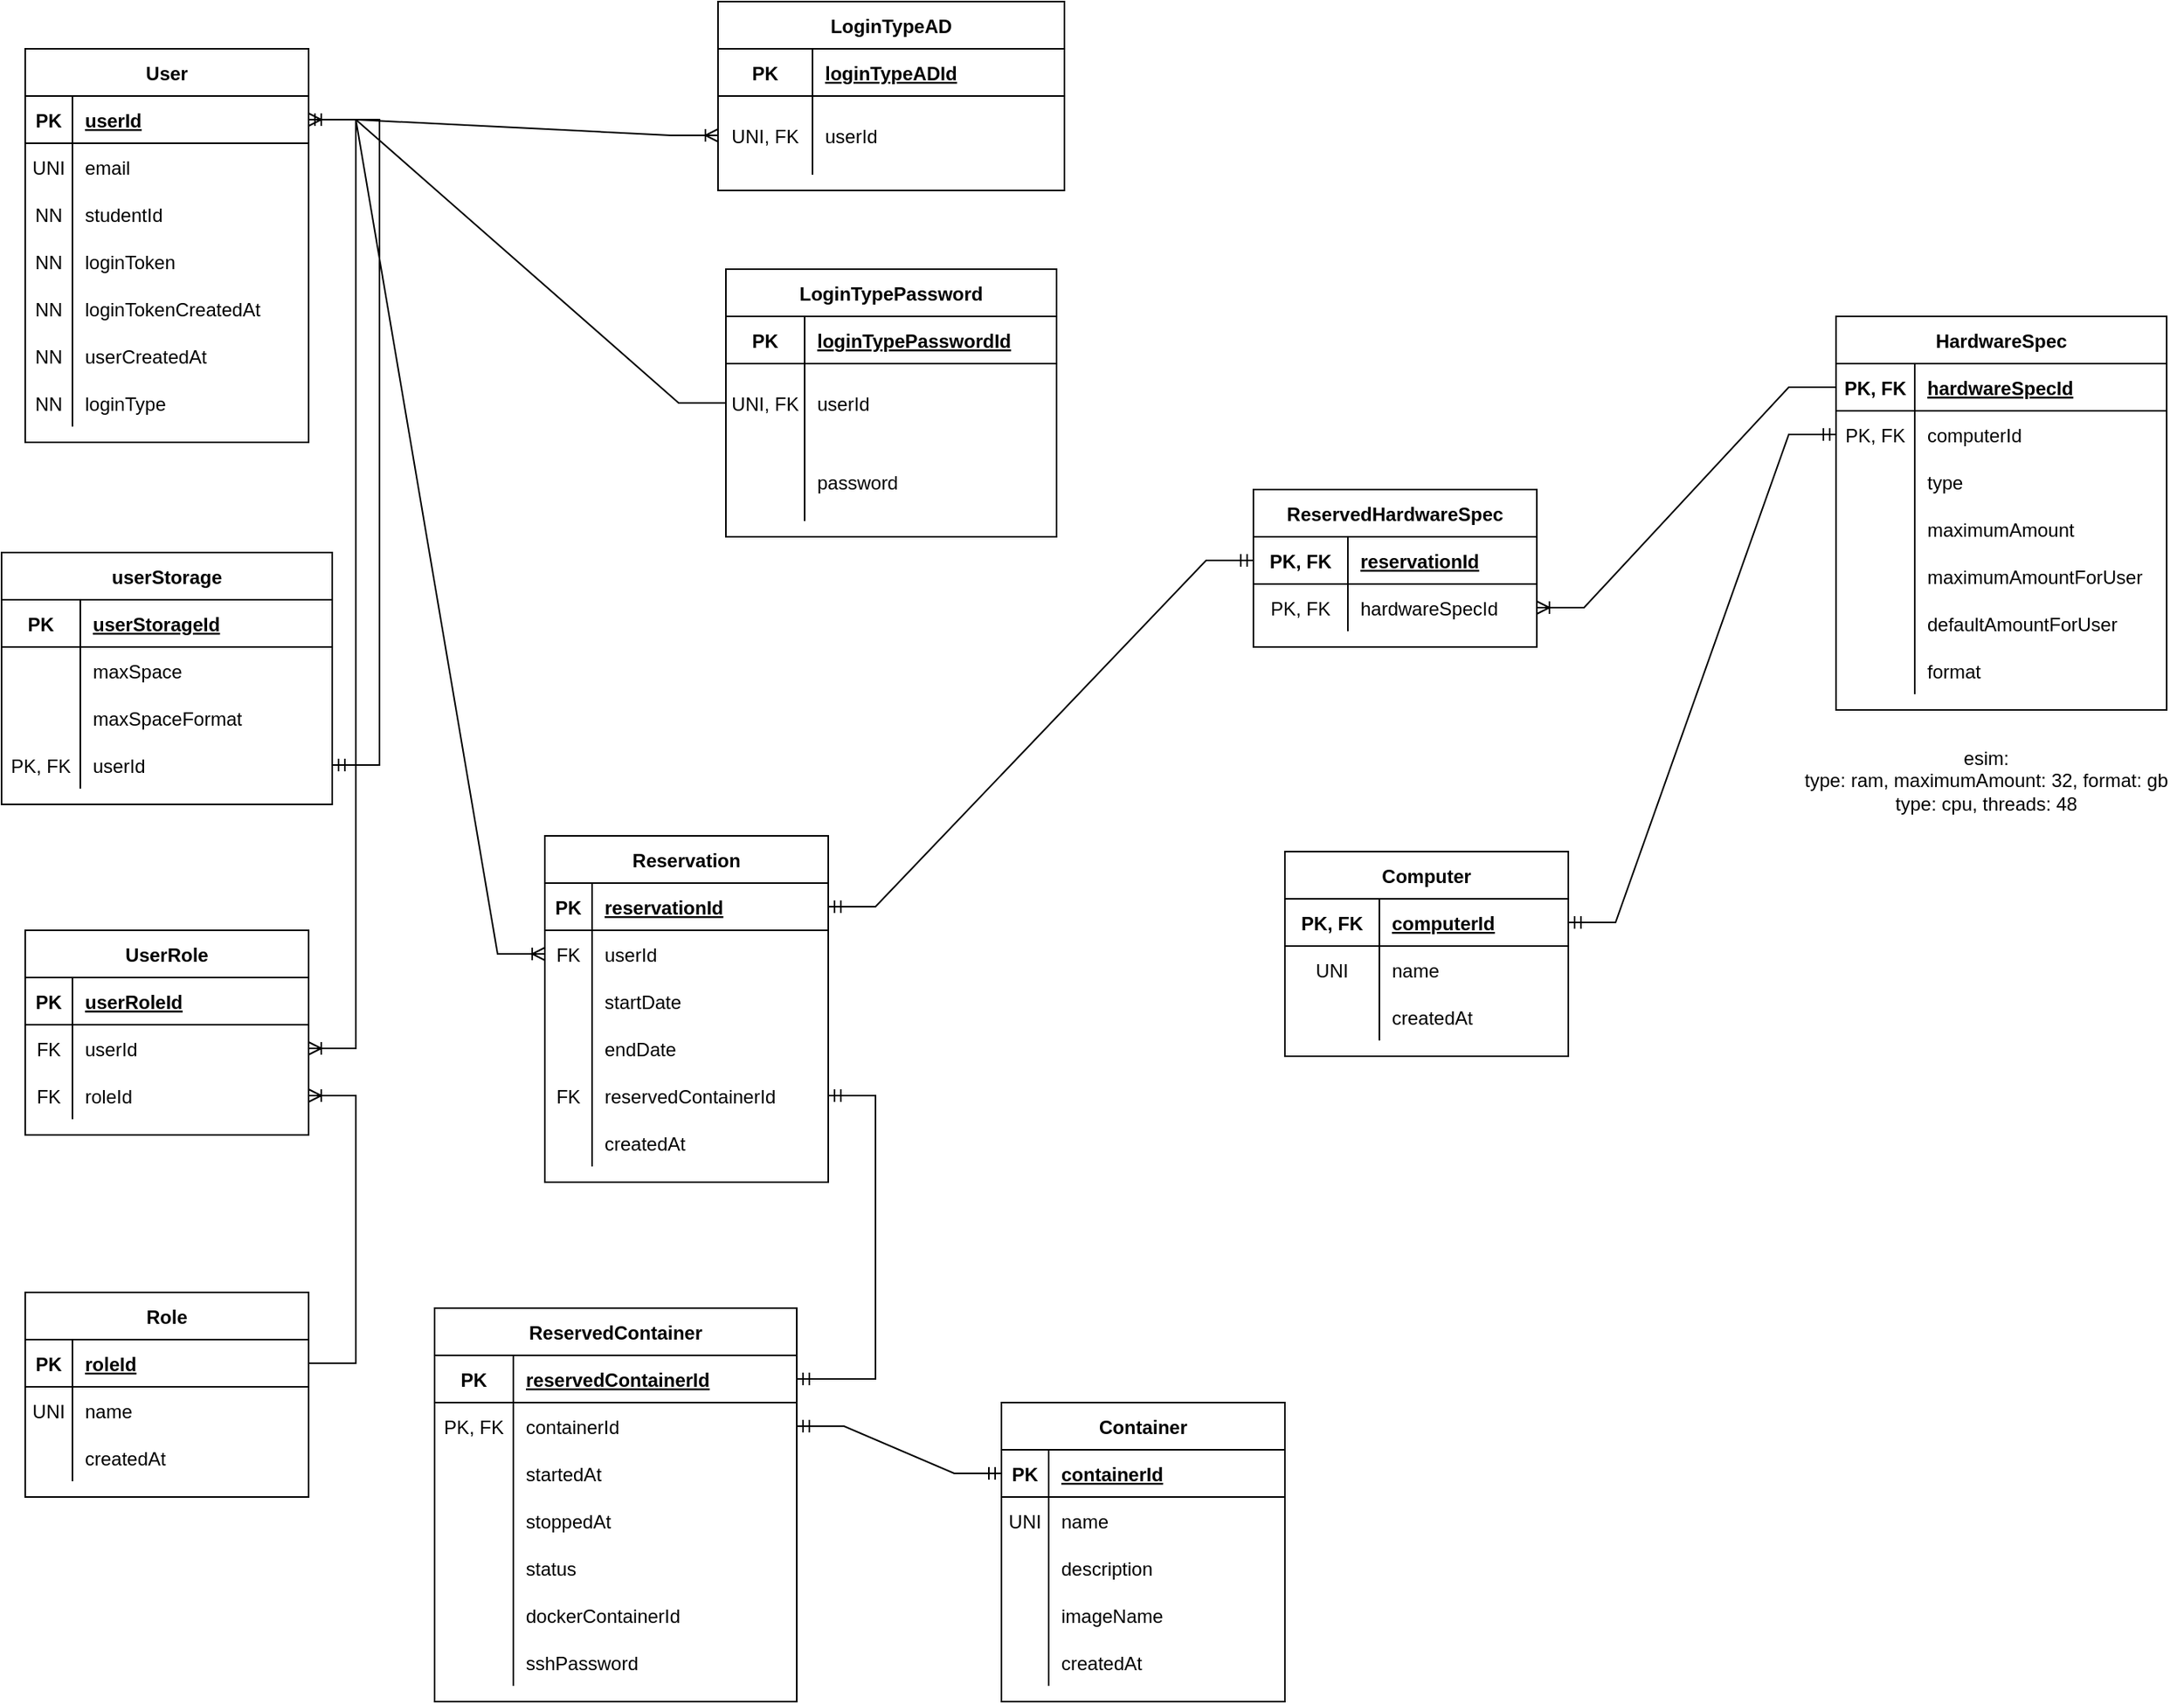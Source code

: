 <mxfile version="17.2.1" type="device"><diagram id="n9WJ8IwkSPHyPct8GFzG" name="Page-1"><mxGraphModel dx="1694" dy="1101" grid="1" gridSize="10" guides="1" tooltips="1" connect="1" arrows="1" fold="1" page="1" pageScale="1" pageWidth="1169" pageHeight="1654" math="0" shadow="0"><root><mxCell id="0"/><mxCell id="1" parent="0"/><mxCell id="ur0DTKrXMsFJX87rF2V--1" value="User" style="shape=table;startSize=30;container=1;collapsible=1;childLayout=tableLayout;fixedRows=1;rowLines=0;fontStyle=1;align=center;resizeLast=1;" parent="1" vertex="1"><mxGeometry x="60" y="50" width="180" height="250" as="geometry"/></mxCell><mxCell id="ur0DTKrXMsFJX87rF2V--2" value="" style="shape=tableRow;horizontal=0;startSize=0;swimlaneHead=0;swimlaneBody=0;fillColor=none;collapsible=0;dropTarget=0;points=[[0,0.5],[1,0.5]];portConstraint=eastwest;top=0;left=0;right=0;bottom=1;" parent="ur0DTKrXMsFJX87rF2V--1" vertex="1"><mxGeometry y="30" width="180" height="30" as="geometry"/></mxCell><mxCell id="ur0DTKrXMsFJX87rF2V--3" value="PK" style="shape=partialRectangle;connectable=0;fillColor=none;top=0;left=0;bottom=0;right=0;fontStyle=1;overflow=hidden;" parent="ur0DTKrXMsFJX87rF2V--2" vertex="1"><mxGeometry width="30" height="30" as="geometry"><mxRectangle width="30" height="30" as="alternateBounds"/></mxGeometry></mxCell><mxCell id="ur0DTKrXMsFJX87rF2V--4" value="userId" style="shape=partialRectangle;connectable=0;fillColor=none;top=0;left=0;bottom=0;right=0;align=left;spacingLeft=6;fontStyle=5;overflow=hidden;" parent="ur0DTKrXMsFJX87rF2V--2" vertex="1"><mxGeometry x="30" width="150" height="30" as="geometry"><mxRectangle width="150" height="30" as="alternateBounds"/></mxGeometry></mxCell><mxCell id="ur0DTKrXMsFJX87rF2V--5" value="" style="shape=tableRow;horizontal=0;startSize=0;swimlaneHead=0;swimlaneBody=0;fillColor=none;collapsible=0;dropTarget=0;points=[[0,0.5],[1,0.5]];portConstraint=eastwest;top=0;left=0;right=0;bottom=0;" parent="ur0DTKrXMsFJX87rF2V--1" vertex="1"><mxGeometry y="60" width="180" height="30" as="geometry"/></mxCell><mxCell id="ur0DTKrXMsFJX87rF2V--6" value="UNI" style="shape=partialRectangle;connectable=0;fillColor=none;top=0;left=0;bottom=0;right=0;editable=1;overflow=hidden;" parent="ur0DTKrXMsFJX87rF2V--5" vertex="1"><mxGeometry width="30" height="30" as="geometry"><mxRectangle width="30" height="30" as="alternateBounds"/></mxGeometry></mxCell><mxCell id="ur0DTKrXMsFJX87rF2V--7" value="email" style="shape=partialRectangle;connectable=0;fillColor=none;top=0;left=0;bottom=0;right=0;align=left;spacingLeft=6;overflow=hidden;" parent="ur0DTKrXMsFJX87rF2V--5" vertex="1"><mxGeometry x="30" width="150" height="30" as="geometry"><mxRectangle width="150" height="30" as="alternateBounds"/></mxGeometry></mxCell><mxCell id="ur0DTKrXMsFJX87rF2V--199" style="shape=tableRow;horizontal=0;startSize=0;swimlaneHead=0;swimlaneBody=0;fillColor=none;collapsible=0;dropTarget=0;points=[[0,0.5],[1,0.5]];portConstraint=eastwest;top=0;left=0;right=0;bottom=0;" parent="ur0DTKrXMsFJX87rF2V--1" vertex="1"><mxGeometry y="90" width="180" height="30" as="geometry"/></mxCell><mxCell id="ur0DTKrXMsFJX87rF2V--200" value="NN" style="shape=partialRectangle;connectable=0;fillColor=none;top=0;left=0;bottom=0;right=0;editable=1;overflow=hidden;" parent="ur0DTKrXMsFJX87rF2V--199" vertex="1"><mxGeometry width="30" height="30" as="geometry"><mxRectangle width="30" height="30" as="alternateBounds"/></mxGeometry></mxCell><mxCell id="ur0DTKrXMsFJX87rF2V--201" value="studentId" style="shape=partialRectangle;connectable=0;fillColor=none;top=0;left=0;bottom=0;right=0;align=left;spacingLeft=6;overflow=hidden;" parent="ur0DTKrXMsFJX87rF2V--199" vertex="1"><mxGeometry x="30" width="150" height="30" as="geometry"><mxRectangle width="150" height="30" as="alternateBounds"/></mxGeometry></mxCell><mxCell id="ur0DTKrXMsFJX87rF2V--193" style="shape=tableRow;horizontal=0;startSize=0;swimlaneHead=0;swimlaneBody=0;fillColor=none;collapsible=0;dropTarget=0;points=[[0,0.5],[1,0.5]];portConstraint=eastwest;top=0;left=0;right=0;bottom=0;" parent="ur0DTKrXMsFJX87rF2V--1" vertex="1"><mxGeometry y="120" width="180" height="30" as="geometry"/></mxCell><mxCell id="ur0DTKrXMsFJX87rF2V--194" value="NN" style="shape=partialRectangle;connectable=0;fillColor=none;top=0;left=0;bottom=0;right=0;editable=1;overflow=hidden;" parent="ur0DTKrXMsFJX87rF2V--193" vertex="1"><mxGeometry width="30" height="30" as="geometry"><mxRectangle width="30" height="30" as="alternateBounds"/></mxGeometry></mxCell><mxCell id="ur0DTKrXMsFJX87rF2V--195" value="loginToken" style="shape=partialRectangle;connectable=0;fillColor=none;top=0;left=0;bottom=0;right=0;align=left;spacingLeft=6;overflow=hidden;" parent="ur0DTKrXMsFJX87rF2V--193" vertex="1"><mxGeometry x="30" width="150" height="30" as="geometry"><mxRectangle width="150" height="30" as="alternateBounds"/></mxGeometry></mxCell><mxCell id="ur0DTKrXMsFJX87rF2V--196" style="shape=tableRow;horizontal=0;startSize=0;swimlaneHead=0;swimlaneBody=0;fillColor=none;collapsible=0;dropTarget=0;points=[[0,0.5],[1,0.5]];portConstraint=eastwest;top=0;left=0;right=0;bottom=0;" parent="ur0DTKrXMsFJX87rF2V--1" vertex="1"><mxGeometry y="150" width="180" height="30" as="geometry"/></mxCell><mxCell id="ur0DTKrXMsFJX87rF2V--197" value="NN" style="shape=partialRectangle;connectable=0;fillColor=none;top=0;left=0;bottom=0;right=0;editable=1;overflow=hidden;" parent="ur0DTKrXMsFJX87rF2V--196" vertex="1"><mxGeometry width="30" height="30" as="geometry"><mxRectangle width="30" height="30" as="alternateBounds"/></mxGeometry></mxCell><mxCell id="ur0DTKrXMsFJX87rF2V--198" value="loginTokenCreatedAt" style="shape=partialRectangle;connectable=0;fillColor=none;top=0;left=0;bottom=0;right=0;align=left;spacingLeft=6;overflow=hidden;" parent="ur0DTKrXMsFJX87rF2V--196" vertex="1"><mxGeometry x="30" width="150" height="30" as="geometry"><mxRectangle width="150" height="30" as="alternateBounds"/></mxGeometry></mxCell><mxCell id="ur0DTKrXMsFJX87rF2V--286" style="shape=tableRow;horizontal=0;startSize=0;swimlaneHead=0;swimlaneBody=0;fillColor=none;collapsible=0;dropTarget=0;points=[[0,0.5],[1,0.5]];portConstraint=eastwest;top=0;left=0;right=0;bottom=0;" parent="ur0DTKrXMsFJX87rF2V--1" vertex="1"><mxGeometry y="180" width="180" height="30" as="geometry"/></mxCell><mxCell id="ur0DTKrXMsFJX87rF2V--287" value="NN" style="shape=partialRectangle;connectable=0;fillColor=none;top=0;left=0;bottom=0;right=0;editable=1;overflow=hidden;" parent="ur0DTKrXMsFJX87rF2V--286" vertex="1"><mxGeometry width="30" height="30" as="geometry"><mxRectangle width="30" height="30" as="alternateBounds"/></mxGeometry></mxCell><mxCell id="ur0DTKrXMsFJX87rF2V--288" value="userCreatedAt" style="shape=partialRectangle;connectable=0;fillColor=none;top=0;left=0;bottom=0;right=0;align=left;spacingLeft=6;overflow=hidden;" parent="ur0DTKrXMsFJX87rF2V--286" vertex="1"><mxGeometry x="30" width="150" height="30" as="geometry"><mxRectangle width="150" height="30" as="alternateBounds"/></mxGeometry></mxCell><mxCell id="aSzq2iC9iKnR11xz-iS9-20" style="shape=tableRow;horizontal=0;startSize=0;swimlaneHead=0;swimlaneBody=0;fillColor=none;collapsible=0;dropTarget=0;points=[[0,0.5],[1,0.5]];portConstraint=eastwest;top=0;left=0;right=0;bottom=0;" vertex="1" parent="ur0DTKrXMsFJX87rF2V--1"><mxGeometry y="210" width="180" height="30" as="geometry"/></mxCell><mxCell id="aSzq2iC9iKnR11xz-iS9-21" value="NN" style="shape=partialRectangle;connectable=0;fillColor=none;top=0;left=0;bottom=0;right=0;editable=1;overflow=hidden;" vertex="1" parent="aSzq2iC9iKnR11xz-iS9-20"><mxGeometry width="30" height="30" as="geometry"><mxRectangle width="30" height="30" as="alternateBounds"/></mxGeometry></mxCell><mxCell id="aSzq2iC9iKnR11xz-iS9-22" value="loginType" style="shape=partialRectangle;connectable=0;fillColor=none;top=0;left=0;bottom=0;right=0;align=left;spacingLeft=6;overflow=hidden;" vertex="1" parent="aSzq2iC9iKnR11xz-iS9-20"><mxGeometry x="30" width="150" height="30" as="geometry"><mxRectangle width="150" height="30" as="alternateBounds"/></mxGeometry></mxCell><mxCell id="ur0DTKrXMsFJX87rF2V--28" value="Role" style="shape=table;startSize=30;container=1;collapsible=1;childLayout=tableLayout;fixedRows=1;rowLines=0;fontStyle=1;align=center;resizeLast=1;" parent="1" vertex="1"><mxGeometry x="60" y="840" width="180" height="130.0" as="geometry"/></mxCell><mxCell id="ur0DTKrXMsFJX87rF2V--29" value="" style="shape=tableRow;horizontal=0;startSize=0;swimlaneHead=0;swimlaneBody=0;fillColor=none;collapsible=0;dropTarget=0;points=[[0,0.5],[1,0.5]];portConstraint=eastwest;top=0;left=0;right=0;bottom=1;" parent="ur0DTKrXMsFJX87rF2V--28" vertex="1"><mxGeometry y="30" width="180" height="30" as="geometry"/></mxCell><mxCell id="ur0DTKrXMsFJX87rF2V--30" value="PK" style="shape=partialRectangle;connectable=0;fillColor=none;top=0;left=0;bottom=0;right=0;fontStyle=1;overflow=hidden;" parent="ur0DTKrXMsFJX87rF2V--29" vertex="1"><mxGeometry width="30" height="30" as="geometry"><mxRectangle width="30" height="30" as="alternateBounds"/></mxGeometry></mxCell><mxCell id="ur0DTKrXMsFJX87rF2V--31" value="roleId" style="shape=partialRectangle;connectable=0;fillColor=none;top=0;left=0;bottom=0;right=0;align=left;spacingLeft=6;fontStyle=5;overflow=hidden;" parent="ur0DTKrXMsFJX87rF2V--29" vertex="1"><mxGeometry x="30" width="150" height="30" as="geometry"><mxRectangle width="150" height="30" as="alternateBounds"/></mxGeometry></mxCell><mxCell id="ur0DTKrXMsFJX87rF2V--32" value="" style="shape=tableRow;horizontal=0;startSize=0;swimlaneHead=0;swimlaneBody=0;fillColor=none;collapsible=0;dropTarget=0;points=[[0,0.5],[1,0.5]];portConstraint=eastwest;top=0;left=0;right=0;bottom=0;" parent="ur0DTKrXMsFJX87rF2V--28" vertex="1"><mxGeometry y="60" width="180" height="30" as="geometry"/></mxCell><mxCell id="ur0DTKrXMsFJX87rF2V--33" value="UNI" style="shape=partialRectangle;connectable=0;fillColor=none;top=0;left=0;bottom=0;right=0;editable=1;overflow=hidden;" parent="ur0DTKrXMsFJX87rF2V--32" vertex="1"><mxGeometry width="30" height="30" as="geometry"><mxRectangle width="30" height="30" as="alternateBounds"/></mxGeometry></mxCell><mxCell id="ur0DTKrXMsFJX87rF2V--34" value="name" style="shape=partialRectangle;connectable=0;fillColor=none;top=0;left=0;bottom=0;right=0;align=left;spacingLeft=6;overflow=hidden;" parent="ur0DTKrXMsFJX87rF2V--32" vertex="1"><mxGeometry x="30" width="150" height="30" as="geometry"><mxRectangle width="150" height="30" as="alternateBounds"/></mxGeometry></mxCell><mxCell id="ur0DTKrXMsFJX87rF2V--289" style="shape=tableRow;horizontal=0;startSize=0;swimlaneHead=0;swimlaneBody=0;fillColor=none;collapsible=0;dropTarget=0;points=[[0,0.5],[1,0.5]];portConstraint=eastwest;top=0;left=0;right=0;bottom=0;" parent="ur0DTKrXMsFJX87rF2V--28" vertex="1"><mxGeometry y="90" width="180" height="30" as="geometry"/></mxCell><mxCell id="ur0DTKrXMsFJX87rF2V--290" style="shape=partialRectangle;connectable=0;fillColor=none;top=0;left=0;bottom=0;right=0;editable=1;overflow=hidden;" parent="ur0DTKrXMsFJX87rF2V--289" vertex="1"><mxGeometry width="30" height="30" as="geometry"><mxRectangle width="30" height="30" as="alternateBounds"/></mxGeometry></mxCell><mxCell id="ur0DTKrXMsFJX87rF2V--291" value="createdAt" style="shape=partialRectangle;connectable=0;fillColor=none;top=0;left=0;bottom=0;right=0;align=left;spacingLeft=6;overflow=hidden;" parent="ur0DTKrXMsFJX87rF2V--289" vertex="1"><mxGeometry x="30" width="150" height="30" as="geometry"><mxRectangle width="150" height="30" as="alternateBounds"/></mxGeometry></mxCell><mxCell id="ur0DTKrXMsFJX87rF2V--41" value="UserRole" style="shape=table;startSize=30;container=1;collapsible=1;childLayout=tableLayout;fixedRows=1;rowLines=0;fontStyle=1;align=center;resizeLast=1;" parent="1" vertex="1"><mxGeometry x="60" y="610" width="180" height="130" as="geometry"/></mxCell><mxCell id="ur0DTKrXMsFJX87rF2V--42" value="" style="shape=tableRow;horizontal=0;startSize=0;swimlaneHead=0;swimlaneBody=0;fillColor=none;collapsible=0;dropTarget=0;points=[[0,0.5],[1,0.5]];portConstraint=eastwest;top=0;left=0;right=0;bottom=1;" parent="ur0DTKrXMsFJX87rF2V--41" vertex="1"><mxGeometry y="30" width="180" height="30" as="geometry"/></mxCell><mxCell id="ur0DTKrXMsFJX87rF2V--43" value="PK" style="shape=partialRectangle;connectable=0;fillColor=none;top=0;left=0;bottom=0;right=0;fontStyle=1;overflow=hidden;" parent="ur0DTKrXMsFJX87rF2V--42" vertex="1"><mxGeometry width="30" height="30" as="geometry"><mxRectangle width="30" height="30" as="alternateBounds"/></mxGeometry></mxCell><mxCell id="ur0DTKrXMsFJX87rF2V--44" value="userRoleId" style="shape=partialRectangle;connectable=0;fillColor=none;top=0;left=0;bottom=0;right=0;align=left;spacingLeft=6;fontStyle=5;overflow=hidden;" parent="ur0DTKrXMsFJX87rF2V--42" vertex="1"><mxGeometry x="30" width="150" height="30" as="geometry"><mxRectangle width="150" height="30" as="alternateBounds"/></mxGeometry></mxCell><mxCell id="ur0DTKrXMsFJX87rF2V--45" value="" style="shape=tableRow;horizontal=0;startSize=0;swimlaneHead=0;swimlaneBody=0;fillColor=none;collapsible=0;dropTarget=0;points=[[0,0.5],[1,0.5]];portConstraint=eastwest;top=0;left=0;right=0;bottom=0;" parent="ur0DTKrXMsFJX87rF2V--41" vertex="1"><mxGeometry y="60" width="180" height="30" as="geometry"/></mxCell><mxCell id="ur0DTKrXMsFJX87rF2V--46" value="FK" style="shape=partialRectangle;connectable=0;fillColor=none;top=0;left=0;bottom=0;right=0;editable=1;overflow=hidden;" parent="ur0DTKrXMsFJX87rF2V--45" vertex="1"><mxGeometry width="30" height="30" as="geometry"><mxRectangle width="30" height="30" as="alternateBounds"/></mxGeometry></mxCell><mxCell id="ur0DTKrXMsFJX87rF2V--47" value="userId" style="shape=partialRectangle;connectable=0;fillColor=none;top=0;left=0;bottom=0;right=0;align=left;spacingLeft=6;overflow=hidden;" parent="ur0DTKrXMsFJX87rF2V--45" vertex="1"><mxGeometry x="30" width="150" height="30" as="geometry"><mxRectangle width="150" height="30" as="alternateBounds"/></mxGeometry></mxCell><mxCell id="ur0DTKrXMsFJX87rF2V--85" style="shape=tableRow;horizontal=0;startSize=0;swimlaneHead=0;swimlaneBody=0;fillColor=none;collapsible=0;dropTarget=0;points=[[0,0.5],[1,0.5]];portConstraint=eastwest;top=0;left=0;right=0;bottom=0;" parent="ur0DTKrXMsFJX87rF2V--41" vertex="1"><mxGeometry y="90" width="180" height="30" as="geometry"/></mxCell><mxCell id="ur0DTKrXMsFJX87rF2V--86" value="FK" style="shape=partialRectangle;connectable=0;fillColor=none;top=0;left=0;bottom=0;right=0;editable=1;overflow=hidden;" parent="ur0DTKrXMsFJX87rF2V--85" vertex="1"><mxGeometry width="30" height="30" as="geometry"><mxRectangle width="30" height="30" as="alternateBounds"/></mxGeometry></mxCell><mxCell id="ur0DTKrXMsFJX87rF2V--87" value="roleId" style="shape=partialRectangle;connectable=0;fillColor=none;top=0;left=0;bottom=0;right=0;align=left;spacingLeft=6;overflow=hidden;" parent="ur0DTKrXMsFJX87rF2V--85" vertex="1"><mxGeometry x="30" width="150" height="30" as="geometry"><mxRectangle width="150" height="30" as="alternateBounds"/></mxGeometry></mxCell><mxCell id="ur0DTKrXMsFJX87rF2V--54" value="Reservation" style="shape=table;startSize=30;container=1;collapsible=1;childLayout=tableLayout;fixedRows=1;rowLines=0;fontStyle=1;align=center;resizeLast=1;" parent="1" vertex="1"><mxGeometry x="390" y="550" width="180" height="220" as="geometry"/></mxCell><mxCell id="ur0DTKrXMsFJX87rF2V--55" value="" style="shape=tableRow;horizontal=0;startSize=0;swimlaneHead=0;swimlaneBody=0;fillColor=none;collapsible=0;dropTarget=0;points=[[0,0.5],[1,0.5]];portConstraint=eastwest;top=0;left=0;right=0;bottom=1;" parent="ur0DTKrXMsFJX87rF2V--54" vertex="1"><mxGeometry y="30" width="180" height="30" as="geometry"/></mxCell><mxCell id="ur0DTKrXMsFJX87rF2V--56" value="PK" style="shape=partialRectangle;connectable=0;fillColor=none;top=0;left=0;bottom=0;right=0;fontStyle=1;overflow=hidden;" parent="ur0DTKrXMsFJX87rF2V--55" vertex="1"><mxGeometry width="30" height="30" as="geometry"><mxRectangle width="30" height="30" as="alternateBounds"/></mxGeometry></mxCell><mxCell id="ur0DTKrXMsFJX87rF2V--57" value="reservationId" style="shape=partialRectangle;connectable=0;fillColor=none;top=0;left=0;bottom=0;right=0;align=left;spacingLeft=6;fontStyle=5;overflow=hidden;" parent="ur0DTKrXMsFJX87rF2V--55" vertex="1"><mxGeometry x="30" width="150" height="30" as="geometry"><mxRectangle width="150" height="30" as="alternateBounds"/></mxGeometry></mxCell><mxCell id="ur0DTKrXMsFJX87rF2V--58" value="" style="shape=tableRow;horizontal=0;startSize=0;swimlaneHead=0;swimlaneBody=0;fillColor=none;collapsible=0;dropTarget=0;points=[[0,0.5],[1,0.5]];portConstraint=eastwest;top=0;left=0;right=0;bottom=0;" parent="ur0DTKrXMsFJX87rF2V--54" vertex="1"><mxGeometry y="60" width="180" height="30" as="geometry"/></mxCell><mxCell id="ur0DTKrXMsFJX87rF2V--59" value="FK" style="shape=partialRectangle;connectable=0;fillColor=none;top=0;left=0;bottom=0;right=0;editable=1;overflow=hidden;" parent="ur0DTKrXMsFJX87rF2V--58" vertex="1"><mxGeometry width="30" height="30" as="geometry"><mxRectangle width="30" height="30" as="alternateBounds"/></mxGeometry></mxCell><mxCell id="ur0DTKrXMsFJX87rF2V--60" value="userId" style="shape=partialRectangle;connectable=0;fillColor=none;top=0;left=0;bottom=0;right=0;align=left;spacingLeft=6;overflow=hidden;" parent="ur0DTKrXMsFJX87rF2V--58" vertex="1"><mxGeometry x="30" width="150" height="30" as="geometry"><mxRectangle width="150" height="30" as="alternateBounds"/></mxGeometry></mxCell><mxCell id="ur0DTKrXMsFJX87rF2V--61" value="" style="shape=tableRow;horizontal=0;startSize=0;swimlaneHead=0;swimlaneBody=0;fillColor=none;collapsible=0;dropTarget=0;points=[[0,0.5],[1,0.5]];portConstraint=eastwest;top=0;left=0;right=0;bottom=0;" parent="ur0DTKrXMsFJX87rF2V--54" vertex="1"><mxGeometry y="90" width="180" height="30" as="geometry"/></mxCell><mxCell id="ur0DTKrXMsFJX87rF2V--62" value="" style="shape=partialRectangle;connectable=0;fillColor=none;top=0;left=0;bottom=0;right=0;editable=1;overflow=hidden;" parent="ur0DTKrXMsFJX87rF2V--61" vertex="1"><mxGeometry width="30" height="30" as="geometry"><mxRectangle width="30" height="30" as="alternateBounds"/></mxGeometry></mxCell><mxCell id="ur0DTKrXMsFJX87rF2V--63" value="startDate" style="shape=partialRectangle;connectable=0;fillColor=none;top=0;left=0;bottom=0;right=0;align=left;spacingLeft=6;overflow=hidden;" parent="ur0DTKrXMsFJX87rF2V--61" vertex="1"><mxGeometry x="30" width="150" height="30" as="geometry"><mxRectangle width="150" height="30" as="alternateBounds"/></mxGeometry></mxCell><mxCell id="ur0DTKrXMsFJX87rF2V--64" value="" style="shape=tableRow;horizontal=0;startSize=0;swimlaneHead=0;swimlaneBody=0;fillColor=none;collapsible=0;dropTarget=0;points=[[0,0.5],[1,0.5]];portConstraint=eastwest;top=0;left=0;right=0;bottom=0;" parent="ur0DTKrXMsFJX87rF2V--54" vertex="1"><mxGeometry y="120" width="180" height="30" as="geometry"/></mxCell><mxCell id="ur0DTKrXMsFJX87rF2V--65" value="" style="shape=partialRectangle;connectable=0;fillColor=none;top=0;left=0;bottom=0;right=0;editable=1;overflow=hidden;" parent="ur0DTKrXMsFJX87rF2V--64" vertex="1"><mxGeometry width="30" height="30" as="geometry"><mxRectangle width="30" height="30" as="alternateBounds"/></mxGeometry></mxCell><mxCell id="ur0DTKrXMsFJX87rF2V--66" value="endDate" style="shape=partialRectangle;connectable=0;fillColor=none;top=0;left=0;bottom=0;right=0;align=left;spacingLeft=6;overflow=hidden;" parent="ur0DTKrXMsFJX87rF2V--64" vertex="1"><mxGeometry x="30" width="150" height="30" as="geometry"><mxRectangle width="150" height="30" as="alternateBounds"/></mxGeometry></mxCell><mxCell id="ur0DTKrXMsFJX87rF2V--243" style="shape=tableRow;horizontal=0;startSize=0;swimlaneHead=0;swimlaneBody=0;fillColor=none;collapsible=0;dropTarget=0;points=[[0,0.5],[1,0.5]];portConstraint=eastwest;top=0;left=0;right=0;bottom=0;" parent="ur0DTKrXMsFJX87rF2V--54" vertex="1"><mxGeometry y="150" width="180" height="30" as="geometry"/></mxCell><mxCell id="ur0DTKrXMsFJX87rF2V--244" value="FK" style="shape=partialRectangle;connectable=0;fillColor=none;top=0;left=0;bottom=0;right=0;editable=1;overflow=hidden;" parent="ur0DTKrXMsFJX87rF2V--243" vertex="1"><mxGeometry width="30" height="30" as="geometry"><mxRectangle width="30" height="30" as="alternateBounds"/></mxGeometry></mxCell><mxCell id="ur0DTKrXMsFJX87rF2V--245" value="reservedContainerId" style="shape=partialRectangle;connectable=0;fillColor=none;top=0;left=0;bottom=0;right=0;align=left;spacingLeft=6;overflow=hidden;" parent="ur0DTKrXMsFJX87rF2V--243" vertex="1"><mxGeometry x="30" width="150" height="30" as="geometry"><mxRectangle width="150" height="30" as="alternateBounds"/></mxGeometry></mxCell><mxCell id="ur0DTKrXMsFJX87rF2V--283" style="shape=tableRow;horizontal=0;startSize=0;swimlaneHead=0;swimlaneBody=0;fillColor=none;collapsible=0;dropTarget=0;points=[[0,0.5],[1,0.5]];portConstraint=eastwest;top=0;left=0;right=0;bottom=0;" parent="ur0DTKrXMsFJX87rF2V--54" vertex="1"><mxGeometry y="180" width="180" height="30" as="geometry"/></mxCell><mxCell id="ur0DTKrXMsFJX87rF2V--284" style="shape=partialRectangle;connectable=0;fillColor=none;top=0;left=0;bottom=0;right=0;editable=1;overflow=hidden;" parent="ur0DTKrXMsFJX87rF2V--283" vertex="1"><mxGeometry width="30" height="30" as="geometry"><mxRectangle width="30" height="30" as="alternateBounds"/></mxGeometry></mxCell><mxCell id="ur0DTKrXMsFJX87rF2V--285" value="createdAt" style="shape=partialRectangle;connectable=0;fillColor=none;top=0;left=0;bottom=0;right=0;align=left;spacingLeft=6;overflow=hidden;" parent="ur0DTKrXMsFJX87rF2V--283" vertex="1"><mxGeometry x="30" width="150" height="30" as="geometry"><mxRectangle width="150" height="30" as="alternateBounds"/></mxGeometry></mxCell><mxCell id="ur0DTKrXMsFJX87rF2V--69" value="HardwareSpec" style="shape=table;startSize=30;container=1;collapsible=1;childLayout=tableLayout;fixedRows=1;rowLines=0;fontStyle=1;align=center;resizeLast=1;" parent="1" vertex="1"><mxGeometry x="1210" y="220" width="210" height="250" as="geometry"/></mxCell><mxCell id="ur0DTKrXMsFJX87rF2V--70" value="" style="shape=tableRow;horizontal=0;startSize=0;swimlaneHead=0;swimlaneBody=0;fillColor=none;collapsible=0;dropTarget=0;points=[[0,0.5],[1,0.5]];portConstraint=eastwest;top=0;left=0;right=0;bottom=1;" parent="ur0DTKrXMsFJX87rF2V--69" vertex="1"><mxGeometry y="30" width="210" height="30" as="geometry"/></mxCell><mxCell id="ur0DTKrXMsFJX87rF2V--71" value="PK, FK" style="shape=partialRectangle;connectable=0;fillColor=none;top=0;left=0;bottom=0;right=0;fontStyle=1;overflow=hidden;" parent="ur0DTKrXMsFJX87rF2V--70" vertex="1"><mxGeometry width="50" height="30" as="geometry"><mxRectangle width="50" height="30" as="alternateBounds"/></mxGeometry></mxCell><mxCell id="ur0DTKrXMsFJX87rF2V--72" value="hardwareSpecId" style="shape=partialRectangle;connectable=0;fillColor=none;top=0;left=0;bottom=0;right=0;align=left;spacingLeft=6;fontStyle=5;overflow=hidden;" parent="ur0DTKrXMsFJX87rF2V--70" vertex="1"><mxGeometry x="50" width="160" height="30" as="geometry"><mxRectangle width="160" height="30" as="alternateBounds"/></mxGeometry></mxCell><mxCell id="ur0DTKrXMsFJX87rF2V--73" value="" style="shape=tableRow;horizontal=0;startSize=0;swimlaneHead=0;swimlaneBody=0;fillColor=none;collapsible=0;dropTarget=0;points=[[0,0.5],[1,0.5]];portConstraint=eastwest;top=0;left=0;right=0;bottom=0;" parent="ur0DTKrXMsFJX87rF2V--69" vertex="1"><mxGeometry y="60" width="210" height="30" as="geometry"/></mxCell><mxCell id="ur0DTKrXMsFJX87rF2V--74" value="PK, FK" style="shape=partialRectangle;connectable=0;fillColor=none;top=0;left=0;bottom=0;right=0;editable=1;overflow=hidden;" parent="ur0DTKrXMsFJX87rF2V--73" vertex="1"><mxGeometry width="50" height="30" as="geometry"><mxRectangle width="50" height="30" as="alternateBounds"/></mxGeometry></mxCell><mxCell id="ur0DTKrXMsFJX87rF2V--75" value="computerId" style="shape=partialRectangle;connectable=0;fillColor=none;top=0;left=0;bottom=0;right=0;align=left;spacingLeft=6;overflow=hidden;" parent="ur0DTKrXMsFJX87rF2V--73" vertex="1"><mxGeometry x="50" width="160" height="30" as="geometry"><mxRectangle width="160" height="30" as="alternateBounds"/></mxGeometry></mxCell><mxCell id="ur0DTKrXMsFJX87rF2V--277" style="shape=tableRow;horizontal=0;startSize=0;swimlaneHead=0;swimlaneBody=0;fillColor=none;collapsible=0;dropTarget=0;points=[[0,0.5],[1,0.5]];portConstraint=eastwest;top=0;left=0;right=0;bottom=0;" parent="ur0DTKrXMsFJX87rF2V--69" vertex="1"><mxGeometry y="90" width="210" height="30" as="geometry"/></mxCell><mxCell id="ur0DTKrXMsFJX87rF2V--278" style="shape=partialRectangle;connectable=0;fillColor=none;top=0;left=0;bottom=0;right=0;editable=1;overflow=hidden;" parent="ur0DTKrXMsFJX87rF2V--277" vertex="1"><mxGeometry width="50" height="30" as="geometry"><mxRectangle width="50" height="30" as="alternateBounds"/></mxGeometry></mxCell><mxCell id="ur0DTKrXMsFJX87rF2V--279" value="type" style="shape=partialRectangle;connectable=0;fillColor=none;top=0;left=0;bottom=0;right=0;align=left;spacingLeft=6;overflow=hidden;" parent="ur0DTKrXMsFJX87rF2V--277" vertex="1"><mxGeometry x="50" width="160" height="30" as="geometry"><mxRectangle width="160" height="30" as="alternateBounds"/></mxGeometry></mxCell><mxCell id="ur0DTKrXMsFJX87rF2V--76" value="" style="shape=tableRow;horizontal=0;startSize=0;swimlaneHead=0;swimlaneBody=0;fillColor=none;collapsible=0;dropTarget=0;points=[[0,0.5],[1,0.5]];portConstraint=eastwest;top=0;left=0;right=0;bottom=0;" parent="ur0DTKrXMsFJX87rF2V--69" vertex="1"><mxGeometry y="120" width="210" height="30" as="geometry"/></mxCell><mxCell id="ur0DTKrXMsFJX87rF2V--77" value="" style="shape=partialRectangle;connectable=0;fillColor=none;top=0;left=0;bottom=0;right=0;editable=1;overflow=hidden;" parent="ur0DTKrXMsFJX87rF2V--76" vertex="1"><mxGeometry width="50" height="30" as="geometry"><mxRectangle width="50" height="30" as="alternateBounds"/></mxGeometry></mxCell><mxCell id="ur0DTKrXMsFJX87rF2V--78" value="maximumAmount" style="shape=partialRectangle;connectable=0;fillColor=none;top=0;left=0;bottom=0;right=0;align=left;spacingLeft=6;overflow=hidden;" parent="ur0DTKrXMsFJX87rF2V--76" vertex="1"><mxGeometry x="50" width="160" height="30" as="geometry"><mxRectangle width="160" height="30" as="alternateBounds"/></mxGeometry></mxCell><mxCell id="ur0DTKrXMsFJX87rF2V--210" style="shape=tableRow;horizontal=0;startSize=0;swimlaneHead=0;swimlaneBody=0;fillColor=none;collapsible=0;dropTarget=0;points=[[0,0.5],[1,0.5]];portConstraint=eastwest;top=0;left=0;right=0;bottom=0;" parent="ur0DTKrXMsFJX87rF2V--69" vertex="1"><mxGeometry y="150" width="210" height="30" as="geometry"/></mxCell><mxCell id="ur0DTKrXMsFJX87rF2V--211" style="shape=partialRectangle;connectable=0;fillColor=none;top=0;left=0;bottom=0;right=0;editable=1;overflow=hidden;" parent="ur0DTKrXMsFJX87rF2V--210" vertex="1"><mxGeometry width="50" height="30" as="geometry"><mxRectangle width="50" height="30" as="alternateBounds"/></mxGeometry></mxCell><mxCell id="ur0DTKrXMsFJX87rF2V--212" value="maximumAmountForUser" style="shape=partialRectangle;connectable=0;fillColor=none;top=0;left=0;bottom=0;right=0;align=left;spacingLeft=6;overflow=hidden;" parent="ur0DTKrXMsFJX87rF2V--210" vertex="1"><mxGeometry x="50" width="160" height="30" as="geometry"><mxRectangle width="160" height="30" as="alternateBounds"/></mxGeometry></mxCell><mxCell id="ur0DTKrXMsFJX87rF2V--217" style="shape=tableRow;horizontal=0;startSize=0;swimlaneHead=0;swimlaneBody=0;fillColor=none;collapsible=0;dropTarget=0;points=[[0,0.5],[1,0.5]];portConstraint=eastwest;top=0;left=0;right=0;bottom=0;" parent="ur0DTKrXMsFJX87rF2V--69" vertex="1"><mxGeometry y="180" width="210" height="30" as="geometry"/></mxCell><mxCell id="ur0DTKrXMsFJX87rF2V--218" style="shape=partialRectangle;connectable=0;fillColor=none;top=0;left=0;bottom=0;right=0;editable=1;overflow=hidden;" parent="ur0DTKrXMsFJX87rF2V--217" vertex="1"><mxGeometry width="50" height="30" as="geometry"><mxRectangle width="50" height="30" as="alternateBounds"/></mxGeometry></mxCell><mxCell id="ur0DTKrXMsFJX87rF2V--219" value="defaultAmountForUser" style="shape=partialRectangle;connectable=0;fillColor=none;top=0;left=0;bottom=0;right=0;align=left;spacingLeft=6;overflow=hidden;" parent="ur0DTKrXMsFJX87rF2V--217" vertex="1"><mxGeometry x="50" width="160" height="30" as="geometry"><mxRectangle width="160" height="30" as="alternateBounds"/></mxGeometry></mxCell><mxCell id="ur0DTKrXMsFJX87rF2V--213" style="shape=tableRow;horizontal=0;startSize=0;swimlaneHead=0;swimlaneBody=0;fillColor=none;collapsible=0;dropTarget=0;points=[[0,0.5],[1,0.5]];portConstraint=eastwest;top=0;left=0;right=0;bottom=0;" parent="ur0DTKrXMsFJX87rF2V--69" vertex="1"><mxGeometry y="210" width="210" height="30" as="geometry"/></mxCell><mxCell id="ur0DTKrXMsFJX87rF2V--214" style="shape=partialRectangle;connectable=0;fillColor=none;top=0;left=0;bottom=0;right=0;editable=1;overflow=hidden;" parent="ur0DTKrXMsFJX87rF2V--213" vertex="1"><mxGeometry width="50" height="30" as="geometry"><mxRectangle width="50" height="30" as="alternateBounds"/></mxGeometry></mxCell><mxCell id="ur0DTKrXMsFJX87rF2V--215" value="format" style="shape=partialRectangle;connectable=0;fillColor=none;top=0;left=0;bottom=0;right=0;align=left;spacingLeft=6;overflow=hidden;" parent="ur0DTKrXMsFJX87rF2V--213" vertex="1"><mxGeometry x="50" width="160" height="30" as="geometry"><mxRectangle width="160" height="30" as="alternateBounds"/></mxGeometry></mxCell><mxCell id="ur0DTKrXMsFJX87rF2V--83" value="" style="edgeStyle=entityRelationEdgeStyle;fontSize=12;html=1;endArrow=ERoneToMany;rounded=0;exitX=1;exitY=0.5;exitDx=0;exitDy=0;entryX=1;entryY=0.5;entryDx=0;entryDy=0;" parent="1" source="ur0DTKrXMsFJX87rF2V--2" target="ur0DTKrXMsFJX87rF2V--45" edge="1"><mxGeometry width="100" height="100" relative="1" as="geometry"><mxPoint x="20" y="150" as="sourcePoint"/><mxPoint x="50" y="430" as="targetPoint"/></mxGeometry></mxCell><mxCell id="ur0DTKrXMsFJX87rF2V--84" value="" style="edgeStyle=entityRelationEdgeStyle;fontSize=12;html=1;endArrow=ERoneToMany;rounded=0;entryX=1;entryY=0.5;entryDx=0;entryDy=0;exitX=1;exitY=0.5;exitDx=0;exitDy=0;" parent="1" source="ur0DTKrXMsFJX87rF2V--29" target="ur0DTKrXMsFJX87rF2V--85" edge="1"><mxGeometry width="100" height="100" relative="1" as="geometry"><mxPoint x="340" y="480" as="sourcePoint"/><mxPoint x="440" y="380" as="targetPoint"/></mxGeometry></mxCell><mxCell id="ur0DTKrXMsFJX87rF2V--111" value="" style="edgeStyle=entityRelationEdgeStyle;fontSize=12;html=1;endArrow=ERoneToMany;rounded=0;exitX=1;exitY=0.5;exitDx=0;exitDy=0;" parent="1" source="ur0DTKrXMsFJX87rF2V--2" target="ur0DTKrXMsFJX87rF2V--58" edge="1"><mxGeometry width="100" height="100" relative="1" as="geometry"><mxPoint x="580" y="520" as="sourcePoint"/><mxPoint x="680" y="420" as="targetPoint"/></mxGeometry></mxCell><mxCell id="ur0DTKrXMsFJX87rF2V--128" value="ReservedHardwareSpec" style="shape=table;startSize=30;container=1;collapsible=1;childLayout=tableLayout;fixedRows=1;rowLines=0;fontStyle=1;align=center;resizeLast=1;" parent="1" vertex="1"><mxGeometry x="840" y="330" width="180" height="100" as="geometry"/></mxCell><mxCell id="ur0DTKrXMsFJX87rF2V--129" value="" style="shape=tableRow;horizontal=0;startSize=0;swimlaneHead=0;swimlaneBody=0;fillColor=none;collapsible=0;dropTarget=0;points=[[0,0.5],[1,0.5]];portConstraint=eastwest;top=0;left=0;right=0;bottom=1;" parent="ur0DTKrXMsFJX87rF2V--128" vertex="1"><mxGeometry y="30" width="180" height="30" as="geometry"/></mxCell><mxCell id="ur0DTKrXMsFJX87rF2V--130" value="PK, FK" style="shape=partialRectangle;connectable=0;fillColor=none;top=0;left=0;bottom=0;right=0;fontStyle=1;overflow=hidden;" parent="ur0DTKrXMsFJX87rF2V--129" vertex="1"><mxGeometry width="60" height="30" as="geometry"><mxRectangle width="60" height="30" as="alternateBounds"/></mxGeometry></mxCell><mxCell id="ur0DTKrXMsFJX87rF2V--131" value="reservationId" style="shape=partialRectangle;connectable=0;fillColor=none;top=0;left=0;bottom=0;right=0;align=left;spacingLeft=6;fontStyle=5;overflow=hidden;" parent="ur0DTKrXMsFJX87rF2V--129" vertex="1"><mxGeometry x="60" width="120" height="30" as="geometry"><mxRectangle width="120" height="30" as="alternateBounds"/></mxGeometry></mxCell><mxCell id="ur0DTKrXMsFJX87rF2V--135" value="" style="shape=tableRow;horizontal=0;startSize=0;swimlaneHead=0;swimlaneBody=0;fillColor=none;collapsible=0;dropTarget=0;points=[[0,0.5],[1,0.5]];portConstraint=eastwest;top=0;left=0;right=0;bottom=0;" parent="ur0DTKrXMsFJX87rF2V--128" vertex="1"><mxGeometry y="60" width="180" height="30" as="geometry"/></mxCell><mxCell id="ur0DTKrXMsFJX87rF2V--136" value="PK, FK" style="shape=partialRectangle;connectable=0;fillColor=none;top=0;left=0;bottom=0;right=0;editable=1;overflow=hidden;" parent="ur0DTKrXMsFJX87rF2V--135" vertex="1"><mxGeometry width="60" height="30" as="geometry"><mxRectangle width="60" height="30" as="alternateBounds"/></mxGeometry></mxCell><mxCell id="ur0DTKrXMsFJX87rF2V--137" value="hardwareSpecId" style="shape=partialRectangle;connectable=0;fillColor=none;top=0;left=0;bottom=0;right=0;align=left;spacingLeft=6;overflow=hidden;" parent="ur0DTKrXMsFJX87rF2V--135" vertex="1"><mxGeometry x="60" width="120" height="30" as="geometry"><mxRectangle width="120" height="30" as="alternateBounds"/></mxGeometry></mxCell><mxCell id="ur0DTKrXMsFJX87rF2V--144" value="esim:&lt;br&gt;type: ram, maximumAmount: 32, format: gb&lt;br&gt;type: cpu, threads: 48" style="text;html=1;align=center;verticalAlign=middle;resizable=0;points=[];autosize=1;strokeColor=none;fillColor=none;" parent="1" vertex="1"><mxGeometry x="1180" y="490" width="250" height="50" as="geometry"/></mxCell><mxCell id="ur0DTKrXMsFJX87rF2V--203" value="" style="edgeStyle=entityRelationEdgeStyle;fontSize=12;html=1;endArrow=ERmandOne;startArrow=ERmandOne;rounded=0;" parent="1" source="ur0DTKrXMsFJX87rF2V--55" target="ur0DTKrXMsFJX87rF2V--129" edge="1"><mxGeometry width="100" height="100" relative="1" as="geometry"><mxPoint x="650" y="610" as="sourcePoint"/><mxPoint x="750" y="510" as="targetPoint"/></mxGeometry></mxCell><mxCell id="ur0DTKrXMsFJX87rF2V--208" value="" style="edgeStyle=entityRelationEdgeStyle;fontSize=12;html=1;endArrow=ERoneToMany;rounded=0;" parent="1" source="ur0DTKrXMsFJX87rF2V--70" target="ur0DTKrXMsFJX87rF2V--135" edge="1"><mxGeometry width="100" height="100" relative="1" as="geometry"><mxPoint x="660" y="600" as="sourcePoint"/><mxPoint x="950" y="400" as="targetPoint"/></mxGeometry></mxCell><mxCell id="ur0DTKrXMsFJX87rF2V--220" value="ReservedContainer" style="shape=table;startSize=30;container=1;collapsible=1;childLayout=tableLayout;fixedRows=1;rowLines=0;fontStyle=1;align=center;resizeLast=1;" parent="1" vertex="1"><mxGeometry x="320" y="850" width="230" height="250" as="geometry"/></mxCell><mxCell id="ur0DTKrXMsFJX87rF2V--221" value="" style="shape=tableRow;horizontal=0;startSize=0;swimlaneHead=0;swimlaneBody=0;fillColor=none;collapsible=0;dropTarget=0;points=[[0,0.5],[1,0.5]];portConstraint=eastwest;top=0;left=0;right=0;bottom=1;" parent="ur0DTKrXMsFJX87rF2V--220" vertex="1"><mxGeometry y="30" width="230" height="30" as="geometry"/></mxCell><mxCell id="ur0DTKrXMsFJX87rF2V--222" value="PK" style="shape=partialRectangle;connectable=0;fillColor=none;top=0;left=0;bottom=0;right=0;fontStyle=1;overflow=hidden;" parent="ur0DTKrXMsFJX87rF2V--221" vertex="1"><mxGeometry width="50" height="30" as="geometry"><mxRectangle width="50" height="30" as="alternateBounds"/></mxGeometry></mxCell><mxCell id="ur0DTKrXMsFJX87rF2V--223" value="reservedContainerId" style="shape=partialRectangle;connectable=0;fillColor=none;top=0;left=0;bottom=0;right=0;align=left;spacingLeft=6;fontStyle=5;overflow=hidden;" parent="ur0DTKrXMsFJX87rF2V--221" vertex="1"><mxGeometry x="50" width="180" height="30" as="geometry"><mxRectangle width="180" height="30" as="alternateBounds"/></mxGeometry></mxCell><mxCell id="ur0DTKrXMsFJX87rF2V--224" value="" style="shape=tableRow;horizontal=0;startSize=0;swimlaneHead=0;swimlaneBody=0;fillColor=none;collapsible=0;dropTarget=0;points=[[0,0.5],[1,0.5]];portConstraint=eastwest;top=0;left=0;right=0;bottom=0;" parent="ur0DTKrXMsFJX87rF2V--220" vertex="1"><mxGeometry y="60" width="230" height="30" as="geometry"/></mxCell><mxCell id="ur0DTKrXMsFJX87rF2V--225" value="PK, FK" style="shape=partialRectangle;connectable=0;fillColor=none;top=0;left=0;bottom=0;right=0;editable=1;overflow=hidden;" parent="ur0DTKrXMsFJX87rF2V--224" vertex="1"><mxGeometry width="50" height="30" as="geometry"><mxRectangle width="50" height="30" as="alternateBounds"/></mxGeometry></mxCell><mxCell id="ur0DTKrXMsFJX87rF2V--226" value="containerId" style="shape=partialRectangle;connectable=0;fillColor=none;top=0;left=0;bottom=0;right=0;align=left;spacingLeft=6;overflow=hidden;" parent="ur0DTKrXMsFJX87rF2V--224" vertex="1"><mxGeometry x="50" width="180" height="30" as="geometry"><mxRectangle width="180" height="30" as="alternateBounds"/></mxGeometry></mxCell><mxCell id="ur0DTKrXMsFJX87rF2V--227" style="shape=tableRow;horizontal=0;startSize=0;swimlaneHead=0;swimlaneBody=0;fillColor=none;collapsible=0;dropTarget=0;points=[[0,0.5],[1,0.5]];portConstraint=eastwest;top=0;left=0;right=0;bottom=0;" parent="ur0DTKrXMsFJX87rF2V--220" vertex="1"><mxGeometry y="90" width="230" height="30" as="geometry"/></mxCell><mxCell id="ur0DTKrXMsFJX87rF2V--228" style="shape=partialRectangle;connectable=0;fillColor=none;top=0;left=0;bottom=0;right=0;editable=1;overflow=hidden;" parent="ur0DTKrXMsFJX87rF2V--227" vertex="1"><mxGeometry width="50" height="30" as="geometry"><mxRectangle width="50" height="30" as="alternateBounds"/></mxGeometry></mxCell><mxCell id="ur0DTKrXMsFJX87rF2V--229" value="startedAt" style="shape=partialRectangle;connectable=0;fillColor=none;top=0;left=0;bottom=0;right=0;align=left;spacingLeft=6;overflow=hidden;" parent="ur0DTKrXMsFJX87rF2V--227" vertex="1"><mxGeometry x="50" width="180" height="30" as="geometry"><mxRectangle width="180" height="30" as="alternateBounds"/></mxGeometry></mxCell><mxCell id="ur0DTKrXMsFJX87rF2V--230" style="shape=tableRow;horizontal=0;startSize=0;swimlaneHead=0;swimlaneBody=0;fillColor=none;collapsible=0;dropTarget=0;points=[[0,0.5],[1,0.5]];portConstraint=eastwest;top=0;left=0;right=0;bottom=0;" parent="ur0DTKrXMsFJX87rF2V--220" vertex="1"><mxGeometry y="120" width="230" height="30" as="geometry"/></mxCell><mxCell id="ur0DTKrXMsFJX87rF2V--231" style="shape=partialRectangle;connectable=0;fillColor=none;top=0;left=0;bottom=0;right=0;editable=1;overflow=hidden;" parent="ur0DTKrXMsFJX87rF2V--230" vertex="1"><mxGeometry width="50" height="30" as="geometry"><mxRectangle width="50" height="30" as="alternateBounds"/></mxGeometry></mxCell><mxCell id="ur0DTKrXMsFJX87rF2V--232" value="stoppedAt" style="shape=partialRectangle;connectable=0;fillColor=none;top=0;left=0;bottom=0;right=0;align=left;spacingLeft=6;overflow=hidden;" parent="ur0DTKrXMsFJX87rF2V--230" vertex="1"><mxGeometry x="50" width="180" height="30" as="geometry"><mxRectangle width="180" height="30" as="alternateBounds"/></mxGeometry></mxCell><mxCell id="ur0DTKrXMsFJX87rF2V--233" style="shape=tableRow;horizontal=0;startSize=0;swimlaneHead=0;swimlaneBody=0;fillColor=none;collapsible=0;dropTarget=0;points=[[0,0.5],[1,0.5]];portConstraint=eastwest;top=0;left=0;right=0;bottom=0;" parent="ur0DTKrXMsFJX87rF2V--220" vertex="1"><mxGeometry y="150" width="230" height="30" as="geometry"/></mxCell><mxCell id="ur0DTKrXMsFJX87rF2V--234" style="shape=partialRectangle;connectable=0;fillColor=none;top=0;left=0;bottom=0;right=0;editable=1;overflow=hidden;" parent="ur0DTKrXMsFJX87rF2V--233" vertex="1"><mxGeometry width="50" height="30" as="geometry"><mxRectangle width="50" height="30" as="alternateBounds"/></mxGeometry></mxCell><mxCell id="ur0DTKrXMsFJX87rF2V--235" value="status" style="shape=partialRectangle;connectable=0;fillColor=none;top=0;left=0;bottom=0;right=0;align=left;spacingLeft=6;overflow=hidden;" parent="ur0DTKrXMsFJX87rF2V--233" vertex="1"><mxGeometry x="50" width="180" height="30" as="geometry"><mxRectangle width="180" height="30" as="alternateBounds"/></mxGeometry></mxCell><mxCell id="ur0DTKrXMsFJX87rF2V--263" style="shape=tableRow;horizontal=0;startSize=0;swimlaneHead=0;swimlaneBody=0;fillColor=none;collapsible=0;dropTarget=0;points=[[0,0.5],[1,0.5]];portConstraint=eastwest;top=0;left=0;right=0;bottom=0;" parent="ur0DTKrXMsFJX87rF2V--220" vertex="1"><mxGeometry y="180" width="230" height="30" as="geometry"/></mxCell><mxCell id="ur0DTKrXMsFJX87rF2V--264" style="shape=partialRectangle;connectable=0;fillColor=none;top=0;left=0;bottom=0;right=0;editable=1;overflow=hidden;" parent="ur0DTKrXMsFJX87rF2V--263" vertex="1"><mxGeometry width="50" height="30" as="geometry"><mxRectangle width="50" height="30" as="alternateBounds"/></mxGeometry></mxCell><mxCell id="ur0DTKrXMsFJX87rF2V--265" value="dockerContainerId" style="shape=partialRectangle;connectable=0;fillColor=none;top=0;left=0;bottom=0;right=0;align=left;spacingLeft=6;overflow=hidden;" parent="ur0DTKrXMsFJX87rF2V--263" vertex="1"><mxGeometry x="50" width="180" height="30" as="geometry"><mxRectangle width="180" height="30" as="alternateBounds"/></mxGeometry></mxCell><mxCell id="ur0DTKrXMsFJX87rF2V--313" style="shape=tableRow;horizontal=0;startSize=0;swimlaneHead=0;swimlaneBody=0;fillColor=none;collapsible=0;dropTarget=0;points=[[0,0.5],[1,0.5]];portConstraint=eastwest;top=0;left=0;right=0;bottom=0;" parent="ur0DTKrXMsFJX87rF2V--220" vertex="1"><mxGeometry y="210" width="230" height="30" as="geometry"/></mxCell><mxCell id="ur0DTKrXMsFJX87rF2V--314" style="shape=partialRectangle;connectable=0;fillColor=none;top=0;left=0;bottom=0;right=0;editable=1;overflow=hidden;" parent="ur0DTKrXMsFJX87rF2V--313" vertex="1"><mxGeometry width="50" height="30" as="geometry"><mxRectangle width="50" height="30" as="alternateBounds"/></mxGeometry></mxCell><mxCell id="ur0DTKrXMsFJX87rF2V--315" value="sshPassword" style="shape=partialRectangle;connectable=0;fillColor=none;top=0;left=0;bottom=0;right=0;align=left;spacingLeft=6;overflow=hidden;" parent="ur0DTKrXMsFJX87rF2V--313" vertex="1"><mxGeometry x="50" width="180" height="30" as="geometry"><mxRectangle width="180" height="30" as="alternateBounds"/></mxGeometry></mxCell><mxCell id="ur0DTKrXMsFJX87rF2V--236" value="Computer" style="shape=table;startSize=30;container=1;collapsible=1;childLayout=tableLayout;fixedRows=1;rowLines=0;fontStyle=1;align=center;resizeLast=1;" parent="1" vertex="1"><mxGeometry x="860" y="560" width="180" height="130.0" as="geometry"/></mxCell><mxCell id="ur0DTKrXMsFJX87rF2V--237" value="" style="shape=tableRow;horizontal=0;startSize=0;swimlaneHead=0;swimlaneBody=0;fillColor=none;collapsible=0;dropTarget=0;points=[[0,0.5],[1,0.5]];portConstraint=eastwest;top=0;left=0;right=0;bottom=1;" parent="ur0DTKrXMsFJX87rF2V--236" vertex="1"><mxGeometry y="30" width="180" height="30" as="geometry"/></mxCell><mxCell id="ur0DTKrXMsFJX87rF2V--238" value="PK, FK" style="shape=partialRectangle;connectable=0;fillColor=none;top=0;left=0;bottom=0;right=0;fontStyle=1;overflow=hidden;" parent="ur0DTKrXMsFJX87rF2V--237" vertex="1"><mxGeometry width="60" height="30" as="geometry"><mxRectangle width="60" height="30" as="alternateBounds"/></mxGeometry></mxCell><mxCell id="ur0DTKrXMsFJX87rF2V--239" value="computerId" style="shape=partialRectangle;connectable=0;fillColor=none;top=0;left=0;bottom=0;right=0;align=left;spacingLeft=6;fontStyle=5;overflow=hidden;" parent="ur0DTKrXMsFJX87rF2V--237" vertex="1"><mxGeometry x="60" width="120" height="30" as="geometry"><mxRectangle width="120" height="30" as="alternateBounds"/></mxGeometry></mxCell><mxCell id="ur0DTKrXMsFJX87rF2V--240" value="" style="shape=tableRow;horizontal=0;startSize=0;swimlaneHead=0;swimlaneBody=0;fillColor=none;collapsible=0;dropTarget=0;points=[[0,0.5],[1,0.5]];portConstraint=eastwest;top=0;left=0;right=0;bottom=0;" parent="ur0DTKrXMsFJX87rF2V--236" vertex="1"><mxGeometry y="60" width="180" height="30" as="geometry"/></mxCell><mxCell id="ur0DTKrXMsFJX87rF2V--241" value="UNI" style="shape=partialRectangle;connectable=0;fillColor=none;top=0;left=0;bottom=0;right=0;editable=1;overflow=hidden;" parent="ur0DTKrXMsFJX87rF2V--240" vertex="1"><mxGeometry width="60" height="30" as="geometry"><mxRectangle width="60" height="30" as="alternateBounds"/></mxGeometry></mxCell><mxCell id="ur0DTKrXMsFJX87rF2V--242" value="name" style="shape=partialRectangle;connectable=0;fillColor=none;top=0;left=0;bottom=0;right=0;align=left;spacingLeft=6;overflow=hidden;" parent="ur0DTKrXMsFJX87rF2V--240" vertex="1"><mxGeometry x="60" width="120" height="30" as="geometry"><mxRectangle width="120" height="30" as="alternateBounds"/></mxGeometry></mxCell><mxCell id="ur0DTKrXMsFJX87rF2V--280" style="shape=tableRow;horizontal=0;startSize=0;swimlaneHead=0;swimlaneBody=0;fillColor=none;collapsible=0;dropTarget=0;points=[[0,0.5],[1,0.5]];portConstraint=eastwest;top=0;left=0;right=0;bottom=0;" parent="ur0DTKrXMsFJX87rF2V--236" vertex="1"><mxGeometry y="90" width="180" height="30" as="geometry"/></mxCell><mxCell id="ur0DTKrXMsFJX87rF2V--281" style="shape=partialRectangle;connectable=0;fillColor=none;top=0;left=0;bottom=0;right=0;editable=1;overflow=hidden;" parent="ur0DTKrXMsFJX87rF2V--280" vertex="1"><mxGeometry width="60" height="30" as="geometry"><mxRectangle width="60" height="30" as="alternateBounds"/></mxGeometry></mxCell><mxCell id="ur0DTKrXMsFJX87rF2V--282" value="createdAt" style="shape=partialRectangle;connectable=0;fillColor=none;top=0;left=0;bottom=0;right=0;align=left;spacingLeft=6;overflow=hidden;" parent="ur0DTKrXMsFJX87rF2V--280" vertex="1"><mxGeometry x="60" width="120" height="30" as="geometry"><mxRectangle width="120" height="30" as="alternateBounds"/></mxGeometry></mxCell><mxCell id="ur0DTKrXMsFJX87rF2V--246" value="" style="edgeStyle=entityRelationEdgeStyle;fontSize=12;html=1;endArrow=ERmandOne;startArrow=ERmandOne;rounded=0;" parent="1" source="ur0DTKrXMsFJX87rF2V--221" target="ur0DTKrXMsFJX87rF2V--243" edge="1"><mxGeometry width="100" height="100" relative="1" as="geometry"><mxPoint x="510" y="610" as="sourcePoint"/><mxPoint x="610" y="510" as="targetPoint"/></mxGeometry></mxCell><mxCell id="ur0DTKrXMsFJX87rF2V--247" value="Container" style="shape=table;startSize=30;container=1;collapsible=1;childLayout=tableLayout;fixedRows=1;rowLines=0;fontStyle=1;align=center;resizeLast=1;" parent="1" vertex="1"><mxGeometry x="680" y="910" width="180" height="190" as="geometry"/></mxCell><mxCell id="ur0DTKrXMsFJX87rF2V--248" value="" style="shape=tableRow;horizontal=0;startSize=0;swimlaneHead=0;swimlaneBody=0;fillColor=none;collapsible=0;dropTarget=0;points=[[0,0.5],[1,0.5]];portConstraint=eastwest;top=0;left=0;right=0;bottom=1;" parent="ur0DTKrXMsFJX87rF2V--247" vertex="1"><mxGeometry y="30" width="180" height="30" as="geometry"/></mxCell><mxCell id="ur0DTKrXMsFJX87rF2V--249" value="PK" style="shape=partialRectangle;connectable=0;fillColor=none;top=0;left=0;bottom=0;right=0;fontStyle=1;overflow=hidden;" parent="ur0DTKrXMsFJX87rF2V--248" vertex="1"><mxGeometry width="30" height="30" as="geometry"><mxRectangle width="30" height="30" as="alternateBounds"/></mxGeometry></mxCell><mxCell id="ur0DTKrXMsFJX87rF2V--250" value="containerId" style="shape=partialRectangle;connectable=0;fillColor=none;top=0;left=0;bottom=0;right=0;align=left;spacingLeft=6;fontStyle=5;overflow=hidden;" parent="ur0DTKrXMsFJX87rF2V--248" vertex="1"><mxGeometry x="30" width="150" height="30" as="geometry"><mxRectangle width="150" height="30" as="alternateBounds"/></mxGeometry></mxCell><mxCell id="ur0DTKrXMsFJX87rF2V--251" value="" style="shape=tableRow;horizontal=0;startSize=0;swimlaneHead=0;swimlaneBody=0;fillColor=none;collapsible=0;dropTarget=0;points=[[0,0.5],[1,0.5]];portConstraint=eastwest;top=0;left=0;right=0;bottom=0;" parent="ur0DTKrXMsFJX87rF2V--247" vertex="1"><mxGeometry y="60" width="180" height="30" as="geometry"/></mxCell><mxCell id="ur0DTKrXMsFJX87rF2V--252" value="UNI" style="shape=partialRectangle;connectable=0;fillColor=none;top=0;left=0;bottom=0;right=0;editable=1;overflow=hidden;" parent="ur0DTKrXMsFJX87rF2V--251" vertex="1"><mxGeometry width="30" height="30" as="geometry"><mxRectangle width="30" height="30" as="alternateBounds"/></mxGeometry></mxCell><mxCell id="ur0DTKrXMsFJX87rF2V--253" value="name" style="shape=partialRectangle;connectable=0;fillColor=none;top=0;left=0;bottom=0;right=0;align=left;spacingLeft=6;overflow=hidden;" parent="ur0DTKrXMsFJX87rF2V--251" vertex="1"><mxGeometry x="30" width="150" height="30" as="geometry"><mxRectangle width="150" height="30" as="alternateBounds"/></mxGeometry></mxCell><mxCell id="ur0DTKrXMsFJX87rF2V--254" style="shape=tableRow;horizontal=0;startSize=0;swimlaneHead=0;swimlaneBody=0;fillColor=none;collapsible=0;dropTarget=0;points=[[0,0.5],[1,0.5]];portConstraint=eastwest;top=0;left=0;right=0;bottom=0;" parent="ur0DTKrXMsFJX87rF2V--247" vertex="1"><mxGeometry y="90" width="180" height="30" as="geometry"/></mxCell><mxCell id="ur0DTKrXMsFJX87rF2V--255" style="shape=partialRectangle;connectable=0;fillColor=none;top=0;left=0;bottom=0;right=0;editable=1;overflow=hidden;" parent="ur0DTKrXMsFJX87rF2V--254" vertex="1"><mxGeometry width="30" height="30" as="geometry"><mxRectangle width="30" height="30" as="alternateBounds"/></mxGeometry></mxCell><mxCell id="ur0DTKrXMsFJX87rF2V--256" value="description" style="shape=partialRectangle;connectable=0;fillColor=none;top=0;left=0;bottom=0;right=0;align=left;spacingLeft=6;overflow=hidden;" parent="ur0DTKrXMsFJX87rF2V--254" vertex="1"><mxGeometry x="30" width="150" height="30" as="geometry"><mxRectangle width="150" height="30" as="alternateBounds"/></mxGeometry></mxCell><mxCell id="ur0DTKrXMsFJX87rF2V--257" style="shape=tableRow;horizontal=0;startSize=0;swimlaneHead=0;swimlaneBody=0;fillColor=none;collapsible=0;dropTarget=0;points=[[0,0.5],[1,0.5]];portConstraint=eastwest;top=0;left=0;right=0;bottom=0;" parent="ur0DTKrXMsFJX87rF2V--247" vertex="1"><mxGeometry y="120" width="180" height="30" as="geometry"/></mxCell><mxCell id="ur0DTKrXMsFJX87rF2V--258" style="shape=partialRectangle;connectable=0;fillColor=none;top=0;left=0;bottom=0;right=0;editable=1;overflow=hidden;" parent="ur0DTKrXMsFJX87rF2V--257" vertex="1"><mxGeometry width="30" height="30" as="geometry"><mxRectangle width="30" height="30" as="alternateBounds"/></mxGeometry></mxCell><mxCell id="ur0DTKrXMsFJX87rF2V--259" value="imageName" style="shape=partialRectangle;connectable=0;fillColor=none;top=0;left=0;bottom=0;right=0;align=left;spacingLeft=6;overflow=hidden;" parent="ur0DTKrXMsFJX87rF2V--257" vertex="1"><mxGeometry x="30" width="150" height="30" as="geometry"><mxRectangle width="150" height="30" as="alternateBounds"/></mxGeometry></mxCell><mxCell id="ur0DTKrXMsFJX87rF2V--292" style="shape=tableRow;horizontal=0;startSize=0;swimlaneHead=0;swimlaneBody=0;fillColor=none;collapsible=0;dropTarget=0;points=[[0,0.5],[1,0.5]];portConstraint=eastwest;top=0;left=0;right=0;bottom=0;" parent="ur0DTKrXMsFJX87rF2V--247" vertex="1"><mxGeometry y="150" width="180" height="30" as="geometry"/></mxCell><mxCell id="ur0DTKrXMsFJX87rF2V--293" style="shape=partialRectangle;connectable=0;fillColor=none;top=0;left=0;bottom=0;right=0;editable=1;overflow=hidden;" parent="ur0DTKrXMsFJX87rF2V--292" vertex="1"><mxGeometry width="30" height="30" as="geometry"><mxRectangle width="30" height="30" as="alternateBounds"/></mxGeometry></mxCell><mxCell id="ur0DTKrXMsFJX87rF2V--294" value="createdAt" style="shape=partialRectangle;connectable=0;fillColor=none;top=0;left=0;bottom=0;right=0;align=left;spacingLeft=6;overflow=hidden;" parent="ur0DTKrXMsFJX87rF2V--292" vertex="1"><mxGeometry x="30" width="150" height="30" as="geometry"><mxRectangle width="150" height="30" as="alternateBounds"/></mxGeometry></mxCell><mxCell id="ur0DTKrXMsFJX87rF2V--273" value="" style="edgeStyle=entityRelationEdgeStyle;fontSize=12;html=1;endArrow=ERmandOne;startArrow=ERmandOne;rounded=0;" parent="1" source="ur0DTKrXMsFJX87rF2V--248" target="ur0DTKrXMsFJX87rF2V--224" edge="1"><mxGeometry width="100" height="100" relative="1" as="geometry"><mxPoint x="640" y="860" as="sourcePoint"/><mxPoint x="740" y="760" as="targetPoint"/></mxGeometry></mxCell><mxCell id="ur0DTKrXMsFJX87rF2V--295" value="" style="edgeStyle=entityRelationEdgeStyle;fontSize=12;html=1;endArrow=ERmandOne;startArrow=ERmandOne;rounded=0;" parent="1" source="ur0DTKrXMsFJX87rF2V--237" target="ur0DTKrXMsFJX87rF2V--73" edge="1"><mxGeometry width="100" height="100" relative="1" as="geometry"><mxPoint x="730" y="540" as="sourcePoint"/><mxPoint x="830" y="440" as="targetPoint"/></mxGeometry></mxCell><mxCell id="ur0DTKrXMsFJX87rF2V--296" value="userStorage" style="shape=table;startSize=30;container=1;collapsible=1;childLayout=tableLayout;fixedRows=1;rowLines=0;fontStyle=1;align=center;resizeLast=1;" parent="1" vertex="1"><mxGeometry x="45" y="370" width="210" height="160" as="geometry"/></mxCell><mxCell id="ur0DTKrXMsFJX87rF2V--297" value="" style="shape=tableRow;horizontal=0;startSize=0;swimlaneHead=0;swimlaneBody=0;fillColor=none;collapsible=0;dropTarget=0;points=[[0,0.5],[1,0.5]];portConstraint=eastwest;top=0;left=0;right=0;bottom=1;" parent="ur0DTKrXMsFJX87rF2V--296" vertex="1"><mxGeometry y="30" width="210" height="30" as="geometry"/></mxCell><mxCell id="ur0DTKrXMsFJX87rF2V--298" value="PK" style="shape=partialRectangle;connectable=0;fillColor=none;top=0;left=0;bottom=0;right=0;fontStyle=1;overflow=hidden;" parent="ur0DTKrXMsFJX87rF2V--297" vertex="1"><mxGeometry width="50" height="30" as="geometry"><mxRectangle width="50" height="30" as="alternateBounds"/></mxGeometry></mxCell><mxCell id="ur0DTKrXMsFJX87rF2V--299" value="userStorageId" style="shape=partialRectangle;connectable=0;fillColor=none;top=0;left=0;bottom=0;right=0;align=left;spacingLeft=6;fontStyle=5;overflow=hidden;" parent="ur0DTKrXMsFJX87rF2V--297" vertex="1"><mxGeometry x="50" width="160" height="30" as="geometry"><mxRectangle width="160" height="30" as="alternateBounds"/></mxGeometry></mxCell><mxCell id="ur0DTKrXMsFJX87rF2V--300" value="" style="shape=tableRow;horizontal=0;startSize=0;swimlaneHead=0;swimlaneBody=0;fillColor=none;collapsible=0;dropTarget=0;points=[[0,0.5],[1,0.5]];portConstraint=eastwest;top=0;left=0;right=0;bottom=0;" parent="ur0DTKrXMsFJX87rF2V--296" vertex="1"><mxGeometry y="60" width="210" height="30" as="geometry"/></mxCell><mxCell id="ur0DTKrXMsFJX87rF2V--301" value="" style="shape=partialRectangle;connectable=0;fillColor=none;top=0;left=0;bottom=0;right=0;editable=1;overflow=hidden;" parent="ur0DTKrXMsFJX87rF2V--300" vertex="1"><mxGeometry width="50" height="30" as="geometry"><mxRectangle width="50" height="30" as="alternateBounds"/></mxGeometry></mxCell><mxCell id="ur0DTKrXMsFJX87rF2V--302" value="maxSpace" style="shape=partialRectangle;connectable=0;fillColor=none;top=0;left=0;bottom=0;right=0;align=left;spacingLeft=6;overflow=hidden;" parent="ur0DTKrXMsFJX87rF2V--300" vertex="1"><mxGeometry x="50" width="160" height="30" as="geometry"><mxRectangle width="160" height="30" as="alternateBounds"/></mxGeometry></mxCell><mxCell id="ur0DTKrXMsFJX87rF2V--303" style="shape=tableRow;horizontal=0;startSize=0;swimlaneHead=0;swimlaneBody=0;fillColor=none;collapsible=0;dropTarget=0;points=[[0,0.5],[1,0.5]];portConstraint=eastwest;top=0;left=0;right=0;bottom=0;" parent="ur0DTKrXMsFJX87rF2V--296" vertex="1"><mxGeometry y="90" width="210" height="30" as="geometry"/></mxCell><mxCell id="ur0DTKrXMsFJX87rF2V--304" value="" style="shape=partialRectangle;connectable=0;fillColor=none;top=0;left=0;bottom=0;right=0;editable=1;overflow=hidden;" parent="ur0DTKrXMsFJX87rF2V--303" vertex="1"><mxGeometry width="50" height="30" as="geometry"><mxRectangle width="50" height="30" as="alternateBounds"/></mxGeometry></mxCell><mxCell id="ur0DTKrXMsFJX87rF2V--305" value="maxSpaceFormat" style="shape=partialRectangle;connectable=0;fillColor=none;top=0;left=0;bottom=0;right=0;align=left;spacingLeft=6;overflow=hidden;" parent="ur0DTKrXMsFJX87rF2V--303" vertex="1"><mxGeometry x="50" width="160" height="30" as="geometry"><mxRectangle width="160" height="30" as="alternateBounds"/></mxGeometry></mxCell><mxCell id="ur0DTKrXMsFJX87rF2V--306" style="shape=tableRow;horizontal=0;startSize=0;swimlaneHead=0;swimlaneBody=0;fillColor=none;collapsible=0;dropTarget=0;points=[[0,0.5],[1,0.5]];portConstraint=eastwest;top=0;left=0;right=0;bottom=0;" parent="ur0DTKrXMsFJX87rF2V--296" vertex="1"><mxGeometry y="120" width="210" height="30" as="geometry"/></mxCell><mxCell id="ur0DTKrXMsFJX87rF2V--307" value="PK, FK" style="shape=partialRectangle;connectable=0;fillColor=none;top=0;left=0;bottom=0;right=0;editable=1;overflow=hidden;" parent="ur0DTKrXMsFJX87rF2V--306" vertex="1"><mxGeometry width="50" height="30" as="geometry"><mxRectangle width="50" height="30" as="alternateBounds"/></mxGeometry></mxCell><mxCell id="ur0DTKrXMsFJX87rF2V--308" value="userId" style="shape=partialRectangle;connectable=0;fillColor=none;top=0;left=0;bottom=0;right=0;align=left;spacingLeft=6;overflow=hidden;" parent="ur0DTKrXMsFJX87rF2V--306" vertex="1"><mxGeometry x="50" width="160" height="30" as="geometry"><mxRectangle width="160" height="30" as="alternateBounds"/></mxGeometry></mxCell><mxCell id="ur0DTKrXMsFJX87rF2V--312" value="" style="edgeStyle=entityRelationEdgeStyle;fontSize=12;html=1;endArrow=ERmandOne;startArrow=ERmandOne;rounded=0;" parent="1" source="ur0DTKrXMsFJX87rF2V--2" target="ur0DTKrXMsFJX87rF2V--306" edge="1"><mxGeometry width="100" height="100" relative="1" as="geometry"><mxPoint x="470" y="370" as="sourcePoint"/><mxPoint x="570" y="270" as="targetPoint"/></mxGeometry></mxCell><mxCell id="aSzq2iC9iKnR11xz-iS9-29" value="LoginTypePassword" style="shape=table;startSize=30;container=1;collapsible=1;childLayout=tableLayout;fixedRows=1;rowLines=0;fontStyle=1;align=center;resizeLast=1;" vertex="1" parent="1"><mxGeometry x="505" y="190" width="210" height="170" as="geometry"/></mxCell><mxCell id="aSzq2iC9iKnR11xz-iS9-30" value="" style="shape=tableRow;horizontal=0;startSize=0;swimlaneHead=0;swimlaneBody=0;fillColor=none;collapsible=0;dropTarget=0;points=[[0,0.5],[1,0.5]];portConstraint=eastwest;top=0;left=0;right=0;bottom=1;" vertex="1" parent="aSzq2iC9iKnR11xz-iS9-29"><mxGeometry y="30" width="210" height="30" as="geometry"/></mxCell><mxCell id="aSzq2iC9iKnR11xz-iS9-31" value="PK" style="shape=partialRectangle;connectable=0;fillColor=none;top=0;left=0;bottom=0;right=0;fontStyle=1;overflow=hidden;" vertex="1" parent="aSzq2iC9iKnR11xz-iS9-30"><mxGeometry width="50" height="30" as="geometry"><mxRectangle width="50" height="30" as="alternateBounds"/></mxGeometry></mxCell><mxCell id="aSzq2iC9iKnR11xz-iS9-32" value="loginTypePasswordId" style="shape=partialRectangle;connectable=0;fillColor=none;top=0;left=0;bottom=0;right=0;align=left;spacingLeft=6;fontStyle=5;overflow=hidden;" vertex="1" parent="aSzq2iC9iKnR11xz-iS9-30"><mxGeometry x="50" width="160" height="30" as="geometry"><mxRectangle width="160" height="30" as="alternateBounds"/></mxGeometry></mxCell><mxCell id="aSzq2iC9iKnR11xz-iS9-33" value="" style="shape=tableRow;horizontal=0;startSize=0;swimlaneHead=0;swimlaneBody=0;fillColor=none;collapsible=0;dropTarget=0;points=[[0,0.5],[1,0.5]];portConstraint=eastwest;top=0;left=0;right=0;bottom=0;" vertex="1" parent="aSzq2iC9iKnR11xz-iS9-29"><mxGeometry y="60" width="210" height="50" as="geometry"/></mxCell><mxCell id="aSzq2iC9iKnR11xz-iS9-34" value="UNI, FK" style="shape=partialRectangle;connectable=0;fillColor=none;top=0;left=0;bottom=0;right=0;editable=1;overflow=hidden;" vertex="1" parent="aSzq2iC9iKnR11xz-iS9-33"><mxGeometry width="50" height="50" as="geometry"><mxRectangle width="50" height="50" as="alternateBounds"/></mxGeometry></mxCell><mxCell id="aSzq2iC9iKnR11xz-iS9-35" value="userId" style="shape=partialRectangle;connectable=0;fillColor=none;top=0;left=0;bottom=0;right=0;align=left;spacingLeft=6;overflow=hidden;" vertex="1" parent="aSzq2iC9iKnR11xz-iS9-33"><mxGeometry x="50" width="160" height="50" as="geometry"><mxRectangle width="160" height="50" as="alternateBounds"/></mxGeometry></mxCell><mxCell id="aSzq2iC9iKnR11xz-iS9-37" style="shape=tableRow;horizontal=0;startSize=0;swimlaneHead=0;swimlaneBody=0;fillColor=none;collapsible=0;dropTarget=0;points=[[0,0.5],[1,0.5]];portConstraint=eastwest;top=0;left=0;right=0;bottom=0;" vertex="1" parent="aSzq2iC9iKnR11xz-iS9-29"><mxGeometry y="110" width="210" height="50" as="geometry"/></mxCell><mxCell id="aSzq2iC9iKnR11xz-iS9-38" style="shape=partialRectangle;connectable=0;fillColor=none;top=0;left=0;bottom=0;right=0;editable=1;overflow=hidden;" vertex="1" parent="aSzq2iC9iKnR11xz-iS9-37"><mxGeometry width="50" height="50" as="geometry"><mxRectangle width="50" height="50" as="alternateBounds"/></mxGeometry></mxCell><mxCell id="aSzq2iC9iKnR11xz-iS9-39" value="password" style="shape=partialRectangle;connectable=0;fillColor=none;top=0;left=0;bottom=0;right=0;align=left;spacingLeft=6;overflow=hidden;" vertex="1" parent="aSzq2iC9iKnR11xz-iS9-37"><mxGeometry x="50" width="160" height="50" as="geometry"><mxRectangle width="160" height="50" as="alternateBounds"/></mxGeometry></mxCell><mxCell id="aSzq2iC9iKnR11xz-iS9-40" value="LoginTypeAD" style="shape=table;startSize=30;container=1;collapsible=1;childLayout=tableLayout;fixedRows=1;rowLines=0;fontStyle=1;align=center;resizeLast=1;" vertex="1" parent="1"><mxGeometry x="500" y="20" width="220" height="120" as="geometry"/></mxCell><mxCell id="aSzq2iC9iKnR11xz-iS9-41" value="" style="shape=tableRow;horizontal=0;startSize=0;swimlaneHead=0;swimlaneBody=0;fillColor=none;collapsible=0;dropTarget=0;points=[[0,0.5],[1,0.5]];portConstraint=eastwest;top=0;left=0;right=0;bottom=1;" vertex="1" parent="aSzq2iC9iKnR11xz-iS9-40"><mxGeometry y="30" width="220" height="30" as="geometry"/></mxCell><mxCell id="aSzq2iC9iKnR11xz-iS9-42" value="PK" style="shape=partialRectangle;connectable=0;fillColor=none;top=0;left=0;bottom=0;right=0;fontStyle=1;overflow=hidden;" vertex="1" parent="aSzq2iC9iKnR11xz-iS9-41"><mxGeometry width="60" height="30" as="geometry"><mxRectangle width="60" height="30" as="alternateBounds"/></mxGeometry></mxCell><mxCell id="aSzq2iC9iKnR11xz-iS9-43" value="loginTypeADId" style="shape=partialRectangle;connectable=0;fillColor=none;top=0;left=0;bottom=0;right=0;align=left;spacingLeft=6;fontStyle=5;overflow=hidden;" vertex="1" parent="aSzq2iC9iKnR11xz-iS9-41"><mxGeometry x="60" width="160" height="30" as="geometry"><mxRectangle width="160" height="30" as="alternateBounds"/></mxGeometry></mxCell><mxCell id="aSzq2iC9iKnR11xz-iS9-44" value="" style="shape=tableRow;horizontal=0;startSize=0;swimlaneHead=0;swimlaneBody=0;fillColor=none;collapsible=0;dropTarget=0;points=[[0,0.5],[1,0.5]];portConstraint=eastwest;top=0;left=0;right=0;bottom=0;" vertex="1" parent="aSzq2iC9iKnR11xz-iS9-40"><mxGeometry y="60" width="220" height="50" as="geometry"/></mxCell><mxCell id="aSzq2iC9iKnR11xz-iS9-45" value="UNI, FK" style="shape=partialRectangle;connectable=0;fillColor=none;top=0;left=0;bottom=0;right=0;editable=1;overflow=hidden;" vertex="1" parent="aSzq2iC9iKnR11xz-iS9-44"><mxGeometry width="60" height="50" as="geometry"><mxRectangle width="60" height="50" as="alternateBounds"/></mxGeometry></mxCell><mxCell id="aSzq2iC9iKnR11xz-iS9-46" value="userId" style="shape=partialRectangle;connectable=0;fillColor=none;top=0;left=0;bottom=0;right=0;align=left;spacingLeft=6;overflow=hidden;" vertex="1" parent="aSzq2iC9iKnR11xz-iS9-44"><mxGeometry x="60" width="160" height="50" as="geometry"><mxRectangle width="160" height="50" as="alternateBounds"/></mxGeometry></mxCell><mxCell id="aSzq2iC9iKnR11xz-iS9-54" value="" style="edgeStyle=entityRelationEdgeStyle;fontSize=12;html=1;endArrow=ERoneToMany;rounded=0;" edge="1" parent="1" source="ur0DTKrXMsFJX87rF2V--2" target="aSzq2iC9iKnR11xz-iS9-44"><mxGeometry width="100" height="100" relative="1" as="geometry"><mxPoint x="910" y="280" as="sourcePoint"/><mxPoint x="1010" y="180" as="targetPoint"/></mxGeometry></mxCell><mxCell id="aSzq2iC9iKnR11xz-iS9-55" value="" style="edgeStyle=entityRelationEdgeStyle;fontSize=12;html=1;endArrow=ERoneToMany;rounded=0;" edge="1" parent="1" source="aSzq2iC9iKnR11xz-iS9-33" target="ur0DTKrXMsFJX87rF2V--2"><mxGeometry width="100" height="100" relative="1" as="geometry"><mxPoint x="420" y="140" as="sourcePoint"/><mxPoint x="420" y="230" as="targetPoint"/></mxGeometry></mxCell></root></mxGraphModel></diagram></mxfile>